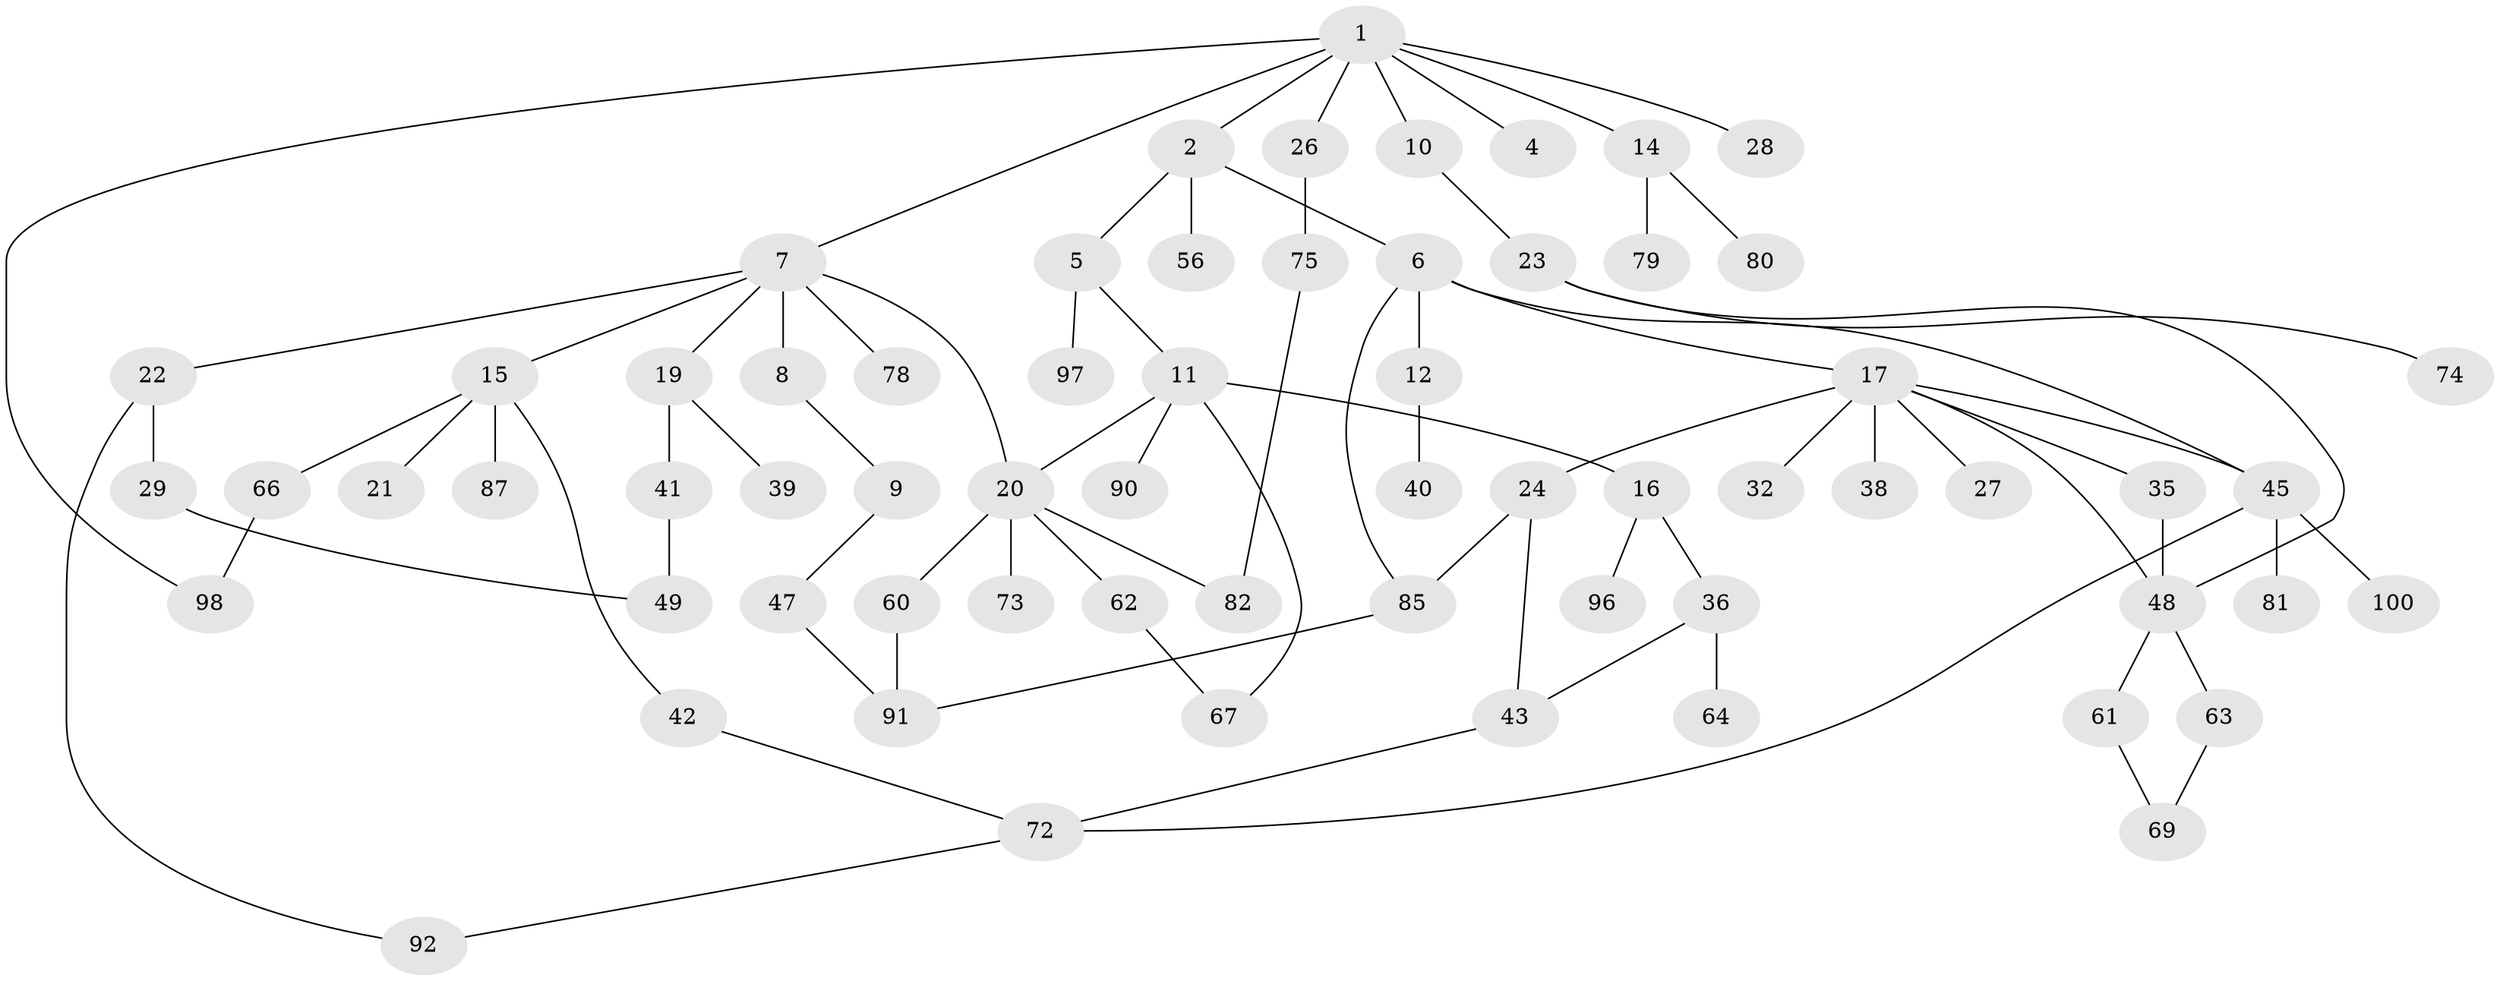 // Generated by graph-tools (version 1.1) at 2025/23/03/03/25 07:23:35]
// undirected, 65 vertices, 80 edges
graph export_dot {
graph [start="1"]
  node [color=gray90,style=filled];
  1 [super="+3"];
  2 [super="+37"];
  4;
  5 [super="+46"];
  6 [super="+50"];
  7 [super="+13"];
  8;
  9 [super="+83"];
  10 [super="+53"];
  11 [super="+68"];
  12 [super="+101"];
  14 [super="+30"];
  15 [super="+18"];
  16 [super="+58"];
  17 [super="+34"];
  19 [super="+33"];
  20 [super="+25"];
  21;
  22 [super="+51"];
  23 [super="+44"];
  24;
  26 [super="+31"];
  27 [super="+55"];
  28;
  29 [super="+65"];
  32;
  35 [super="+59"];
  36;
  38 [super="+71"];
  39;
  40;
  41;
  42 [super="+57"];
  43 [super="+86"];
  45 [super="+77"];
  47;
  48 [super="+52"];
  49 [super="+54"];
  56 [super="+89"];
  60;
  61 [super="+88"];
  62 [super="+93"];
  63 [super="+70"];
  64;
  66;
  67;
  69;
  72 [super="+94"];
  73;
  74 [super="+84"];
  75 [super="+76"];
  78;
  79;
  80;
  81;
  82;
  85 [super="+99"];
  87;
  90;
  91 [super="+95"];
  92;
  96;
  97;
  98;
  100;
  1 -- 2;
  1 -- 4;
  1 -- 14;
  1 -- 26;
  1 -- 98;
  1 -- 7;
  1 -- 10;
  1 -- 28;
  2 -- 5;
  2 -- 6;
  2 -- 56;
  5 -- 11;
  5 -- 97;
  6 -- 12;
  6 -- 17;
  6 -- 85;
  6 -- 45;
  7 -- 8;
  7 -- 15;
  7 -- 19;
  7 -- 20;
  7 -- 22;
  7 -- 78;
  8 -- 9;
  9 -- 47;
  10 -- 23;
  11 -- 16;
  11 -- 67;
  11 -- 90;
  11 -- 20;
  12 -- 40;
  14 -- 80;
  14 -- 79;
  15 -- 42;
  15 -- 66;
  15 -- 21;
  15 -- 87;
  16 -- 36;
  16 -- 96;
  17 -- 24;
  17 -- 27;
  17 -- 32;
  17 -- 45;
  17 -- 48;
  17 -- 35;
  17 -- 38 [weight=2];
  19 -- 41;
  19 -- 39;
  20 -- 60;
  20 -- 73;
  20 -- 82;
  20 -- 62;
  22 -- 29;
  22 -- 92;
  23 -- 48;
  23 -- 74;
  24 -- 43;
  24 -- 85;
  26 -- 75;
  29 -- 49;
  35 -- 48;
  36 -- 64;
  36 -- 43;
  41 -- 49;
  42 -- 72;
  43 -- 72;
  45 -- 81;
  45 -- 100;
  45 -- 72;
  47 -- 91;
  48 -- 61;
  48 -- 63;
  60 -- 91;
  61 -- 69;
  62 -- 67;
  63 -- 69;
  66 -- 98;
  72 -- 92;
  75 -- 82;
  85 -- 91;
}
